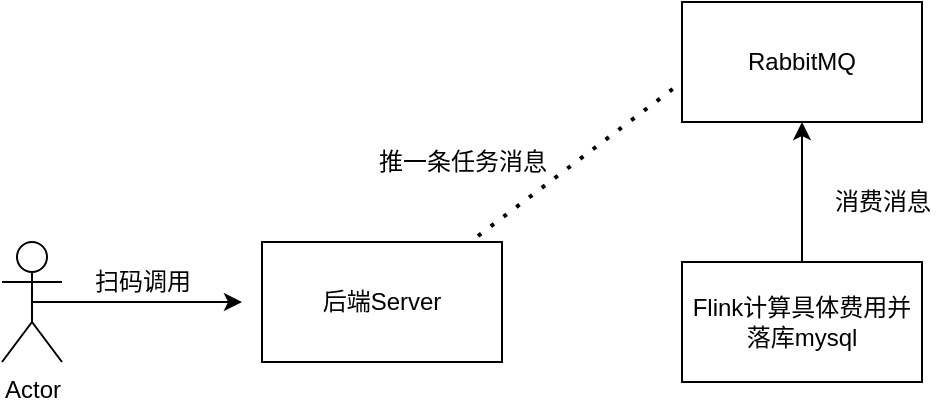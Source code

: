 <mxfile version="16.2.4" type="github">
  <diagram id="pWqOKvmwZdFnGqOZdDLU" name="第 1 页">
    <mxGraphModel dx="1426" dy="712" grid="1" gridSize="10" guides="1" tooltips="1" connect="1" arrows="1" fold="1" page="1" pageScale="1" pageWidth="827" pageHeight="1169" math="0" shadow="0">
      <root>
        <mxCell id="0" />
        <mxCell id="1" parent="0" />
        <mxCell id="Zw-w0zwC9vYJDO_CgV66-1" value="后端Server" style="rounded=0;whiteSpace=wrap;html=1;" vertex="1" parent="1">
          <mxGeometry x="340" y="330" width="120" height="60" as="geometry" />
        </mxCell>
        <mxCell id="Zw-w0zwC9vYJDO_CgV66-3" value="" style="endArrow=none;dashed=1;html=1;dashPattern=1 3;strokeWidth=2;rounded=0;exitX=0.9;exitY=-0.05;exitDx=0;exitDy=0;exitPerimeter=0;" edge="1" parent="1" source="Zw-w0zwC9vYJDO_CgV66-1">
          <mxGeometry width="50" height="50" relative="1" as="geometry">
            <mxPoint x="460" y="330" as="sourcePoint" />
            <mxPoint x="550" y="250" as="targetPoint" />
          </mxGeometry>
        </mxCell>
        <mxCell id="Zw-w0zwC9vYJDO_CgV66-4" value="RabbitMQ" style="rounded=0;whiteSpace=wrap;html=1;" vertex="1" parent="1">
          <mxGeometry x="550" y="210" width="120" height="60" as="geometry" />
        </mxCell>
        <mxCell id="Zw-w0zwC9vYJDO_CgV66-5" value="Flink计算具体费用并落库mysql" style="rounded=0;whiteSpace=wrap;html=1;" vertex="1" parent="1">
          <mxGeometry x="550" y="340" width="120" height="60" as="geometry" />
        </mxCell>
        <mxCell id="Zw-w0zwC9vYJDO_CgV66-6" value="" style="endArrow=classic;html=1;rounded=0;entryX=0.5;entryY=1;entryDx=0;entryDy=0;exitX=0.5;exitY=0;exitDx=0;exitDy=0;" edge="1" parent="1" source="Zw-w0zwC9vYJDO_CgV66-5" target="Zw-w0zwC9vYJDO_CgV66-4">
          <mxGeometry width="50" height="50" relative="1" as="geometry">
            <mxPoint x="390" y="380" as="sourcePoint" />
            <mxPoint x="440" y="330" as="targetPoint" />
          </mxGeometry>
        </mxCell>
        <mxCell id="Zw-w0zwC9vYJDO_CgV66-8" value="消费消息" style="text;html=1;align=center;verticalAlign=middle;resizable=0;points=[];autosize=1;strokeColor=none;fillColor=none;" vertex="1" parent="1">
          <mxGeometry x="620" y="300" width="60" height="20" as="geometry" />
        </mxCell>
        <mxCell id="Zw-w0zwC9vYJDO_CgV66-9" value="推一条任务消息" style="text;html=1;align=center;verticalAlign=middle;resizable=0;points=[];autosize=1;strokeColor=none;fillColor=none;" vertex="1" parent="1">
          <mxGeometry x="390" y="280" width="100" height="20" as="geometry" />
        </mxCell>
        <mxCell id="Zw-w0zwC9vYJDO_CgV66-15" style="edgeStyle=none;rounded=0;orthogonalLoop=1;jettySize=auto;html=1;exitX=0.5;exitY=0.5;exitDx=0;exitDy=0;exitPerimeter=0;" edge="1" parent="1" source="Zw-w0zwC9vYJDO_CgV66-14">
          <mxGeometry relative="1" as="geometry">
            <mxPoint x="330" y="360" as="targetPoint" />
          </mxGeometry>
        </mxCell>
        <mxCell id="Zw-w0zwC9vYJDO_CgV66-14" value="Actor" style="shape=umlActor;verticalLabelPosition=bottom;verticalAlign=top;html=1;outlineConnect=0;" vertex="1" parent="1">
          <mxGeometry x="210" y="330" width="30" height="60" as="geometry" />
        </mxCell>
        <mxCell id="Zw-w0zwC9vYJDO_CgV66-16" value="扫码调用" style="text;html=1;align=center;verticalAlign=middle;resizable=0;points=[];autosize=1;strokeColor=none;fillColor=none;" vertex="1" parent="1">
          <mxGeometry x="250" y="340" width="60" height="20" as="geometry" />
        </mxCell>
      </root>
    </mxGraphModel>
  </diagram>
</mxfile>
